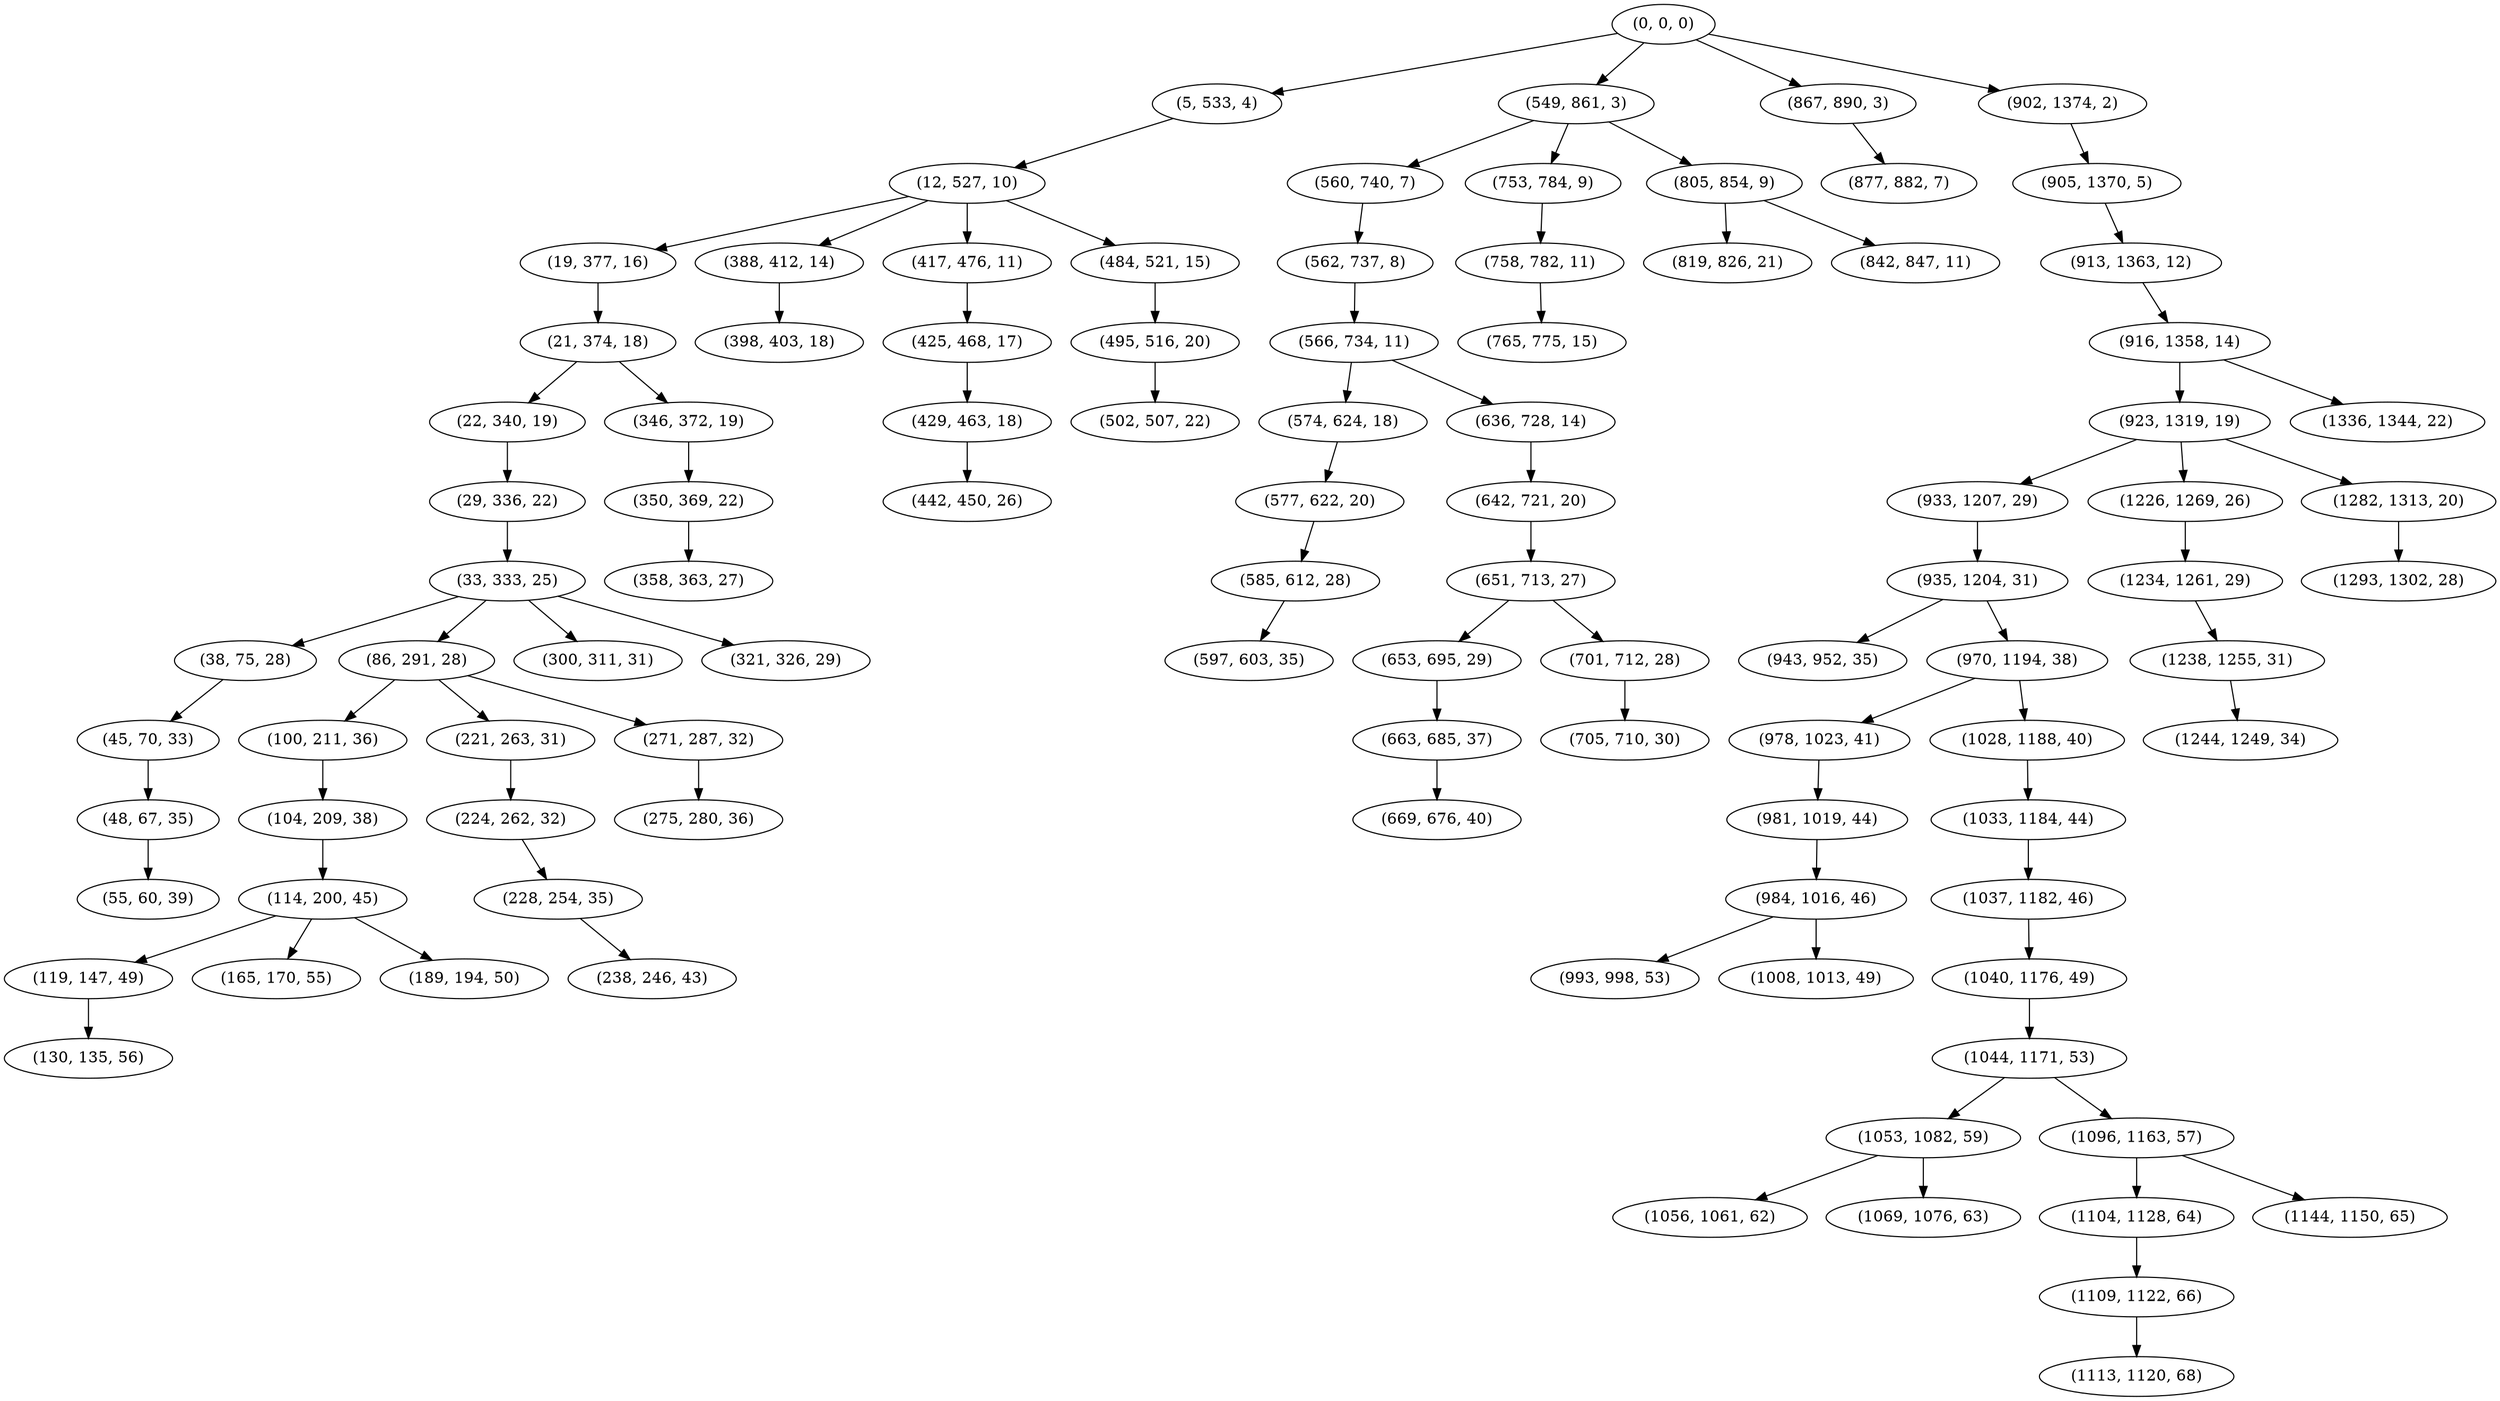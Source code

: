 digraph tree {
    "(0, 0, 0)";
    "(5, 533, 4)";
    "(12, 527, 10)";
    "(19, 377, 16)";
    "(21, 374, 18)";
    "(22, 340, 19)";
    "(29, 336, 22)";
    "(33, 333, 25)";
    "(38, 75, 28)";
    "(45, 70, 33)";
    "(48, 67, 35)";
    "(55, 60, 39)";
    "(86, 291, 28)";
    "(100, 211, 36)";
    "(104, 209, 38)";
    "(114, 200, 45)";
    "(119, 147, 49)";
    "(130, 135, 56)";
    "(165, 170, 55)";
    "(189, 194, 50)";
    "(221, 263, 31)";
    "(224, 262, 32)";
    "(228, 254, 35)";
    "(238, 246, 43)";
    "(271, 287, 32)";
    "(275, 280, 36)";
    "(300, 311, 31)";
    "(321, 326, 29)";
    "(346, 372, 19)";
    "(350, 369, 22)";
    "(358, 363, 27)";
    "(388, 412, 14)";
    "(398, 403, 18)";
    "(417, 476, 11)";
    "(425, 468, 17)";
    "(429, 463, 18)";
    "(442, 450, 26)";
    "(484, 521, 15)";
    "(495, 516, 20)";
    "(502, 507, 22)";
    "(549, 861, 3)";
    "(560, 740, 7)";
    "(562, 737, 8)";
    "(566, 734, 11)";
    "(574, 624, 18)";
    "(577, 622, 20)";
    "(585, 612, 28)";
    "(597, 603, 35)";
    "(636, 728, 14)";
    "(642, 721, 20)";
    "(651, 713, 27)";
    "(653, 695, 29)";
    "(663, 685, 37)";
    "(669, 676, 40)";
    "(701, 712, 28)";
    "(705, 710, 30)";
    "(753, 784, 9)";
    "(758, 782, 11)";
    "(765, 775, 15)";
    "(805, 854, 9)";
    "(819, 826, 21)";
    "(842, 847, 11)";
    "(867, 890, 3)";
    "(877, 882, 7)";
    "(902, 1374, 2)";
    "(905, 1370, 5)";
    "(913, 1363, 12)";
    "(916, 1358, 14)";
    "(923, 1319, 19)";
    "(933, 1207, 29)";
    "(935, 1204, 31)";
    "(943, 952, 35)";
    "(970, 1194, 38)";
    "(978, 1023, 41)";
    "(981, 1019, 44)";
    "(984, 1016, 46)";
    "(993, 998, 53)";
    "(1008, 1013, 49)";
    "(1028, 1188, 40)";
    "(1033, 1184, 44)";
    "(1037, 1182, 46)";
    "(1040, 1176, 49)";
    "(1044, 1171, 53)";
    "(1053, 1082, 59)";
    "(1056, 1061, 62)";
    "(1069, 1076, 63)";
    "(1096, 1163, 57)";
    "(1104, 1128, 64)";
    "(1109, 1122, 66)";
    "(1113, 1120, 68)";
    "(1144, 1150, 65)";
    "(1226, 1269, 26)";
    "(1234, 1261, 29)";
    "(1238, 1255, 31)";
    "(1244, 1249, 34)";
    "(1282, 1313, 20)";
    "(1293, 1302, 28)";
    "(1336, 1344, 22)";
    "(0, 0, 0)" -> "(5, 533, 4)";
    "(0, 0, 0)" -> "(549, 861, 3)";
    "(0, 0, 0)" -> "(867, 890, 3)";
    "(0, 0, 0)" -> "(902, 1374, 2)";
    "(5, 533, 4)" -> "(12, 527, 10)";
    "(12, 527, 10)" -> "(19, 377, 16)";
    "(12, 527, 10)" -> "(388, 412, 14)";
    "(12, 527, 10)" -> "(417, 476, 11)";
    "(12, 527, 10)" -> "(484, 521, 15)";
    "(19, 377, 16)" -> "(21, 374, 18)";
    "(21, 374, 18)" -> "(22, 340, 19)";
    "(21, 374, 18)" -> "(346, 372, 19)";
    "(22, 340, 19)" -> "(29, 336, 22)";
    "(29, 336, 22)" -> "(33, 333, 25)";
    "(33, 333, 25)" -> "(38, 75, 28)";
    "(33, 333, 25)" -> "(86, 291, 28)";
    "(33, 333, 25)" -> "(300, 311, 31)";
    "(33, 333, 25)" -> "(321, 326, 29)";
    "(38, 75, 28)" -> "(45, 70, 33)";
    "(45, 70, 33)" -> "(48, 67, 35)";
    "(48, 67, 35)" -> "(55, 60, 39)";
    "(86, 291, 28)" -> "(100, 211, 36)";
    "(86, 291, 28)" -> "(221, 263, 31)";
    "(86, 291, 28)" -> "(271, 287, 32)";
    "(100, 211, 36)" -> "(104, 209, 38)";
    "(104, 209, 38)" -> "(114, 200, 45)";
    "(114, 200, 45)" -> "(119, 147, 49)";
    "(114, 200, 45)" -> "(165, 170, 55)";
    "(114, 200, 45)" -> "(189, 194, 50)";
    "(119, 147, 49)" -> "(130, 135, 56)";
    "(221, 263, 31)" -> "(224, 262, 32)";
    "(224, 262, 32)" -> "(228, 254, 35)";
    "(228, 254, 35)" -> "(238, 246, 43)";
    "(271, 287, 32)" -> "(275, 280, 36)";
    "(346, 372, 19)" -> "(350, 369, 22)";
    "(350, 369, 22)" -> "(358, 363, 27)";
    "(388, 412, 14)" -> "(398, 403, 18)";
    "(417, 476, 11)" -> "(425, 468, 17)";
    "(425, 468, 17)" -> "(429, 463, 18)";
    "(429, 463, 18)" -> "(442, 450, 26)";
    "(484, 521, 15)" -> "(495, 516, 20)";
    "(495, 516, 20)" -> "(502, 507, 22)";
    "(549, 861, 3)" -> "(560, 740, 7)";
    "(549, 861, 3)" -> "(753, 784, 9)";
    "(549, 861, 3)" -> "(805, 854, 9)";
    "(560, 740, 7)" -> "(562, 737, 8)";
    "(562, 737, 8)" -> "(566, 734, 11)";
    "(566, 734, 11)" -> "(574, 624, 18)";
    "(566, 734, 11)" -> "(636, 728, 14)";
    "(574, 624, 18)" -> "(577, 622, 20)";
    "(577, 622, 20)" -> "(585, 612, 28)";
    "(585, 612, 28)" -> "(597, 603, 35)";
    "(636, 728, 14)" -> "(642, 721, 20)";
    "(642, 721, 20)" -> "(651, 713, 27)";
    "(651, 713, 27)" -> "(653, 695, 29)";
    "(651, 713, 27)" -> "(701, 712, 28)";
    "(653, 695, 29)" -> "(663, 685, 37)";
    "(663, 685, 37)" -> "(669, 676, 40)";
    "(701, 712, 28)" -> "(705, 710, 30)";
    "(753, 784, 9)" -> "(758, 782, 11)";
    "(758, 782, 11)" -> "(765, 775, 15)";
    "(805, 854, 9)" -> "(819, 826, 21)";
    "(805, 854, 9)" -> "(842, 847, 11)";
    "(867, 890, 3)" -> "(877, 882, 7)";
    "(902, 1374, 2)" -> "(905, 1370, 5)";
    "(905, 1370, 5)" -> "(913, 1363, 12)";
    "(913, 1363, 12)" -> "(916, 1358, 14)";
    "(916, 1358, 14)" -> "(923, 1319, 19)";
    "(916, 1358, 14)" -> "(1336, 1344, 22)";
    "(923, 1319, 19)" -> "(933, 1207, 29)";
    "(923, 1319, 19)" -> "(1226, 1269, 26)";
    "(923, 1319, 19)" -> "(1282, 1313, 20)";
    "(933, 1207, 29)" -> "(935, 1204, 31)";
    "(935, 1204, 31)" -> "(943, 952, 35)";
    "(935, 1204, 31)" -> "(970, 1194, 38)";
    "(970, 1194, 38)" -> "(978, 1023, 41)";
    "(970, 1194, 38)" -> "(1028, 1188, 40)";
    "(978, 1023, 41)" -> "(981, 1019, 44)";
    "(981, 1019, 44)" -> "(984, 1016, 46)";
    "(984, 1016, 46)" -> "(993, 998, 53)";
    "(984, 1016, 46)" -> "(1008, 1013, 49)";
    "(1028, 1188, 40)" -> "(1033, 1184, 44)";
    "(1033, 1184, 44)" -> "(1037, 1182, 46)";
    "(1037, 1182, 46)" -> "(1040, 1176, 49)";
    "(1040, 1176, 49)" -> "(1044, 1171, 53)";
    "(1044, 1171, 53)" -> "(1053, 1082, 59)";
    "(1044, 1171, 53)" -> "(1096, 1163, 57)";
    "(1053, 1082, 59)" -> "(1056, 1061, 62)";
    "(1053, 1082, 59)" -> "(1069, 1076, 63)";
    "(1096, 1163, 57)" -> "(1104, 1128, 64)";
    "(1096, 1163, 57)" -> "(1144, 1150, 65)";
    "(1104, 1128, 64)" -> "(1109, 1122, 66)";
    "(1109, 1122, 66)" -> "(1113, 1120, 68)";
    "(1226, 1269, 26)" -> "(1234, 1261, 29)";
    "(1234, 1261, 29)" -> "(1238, 1255, 31)";
    "(1238, 1255, 31)" -> "(1244, 1249, 34)";
    "(1282, 1313, 20)" -> "(1293, 1302, 28)";
}
